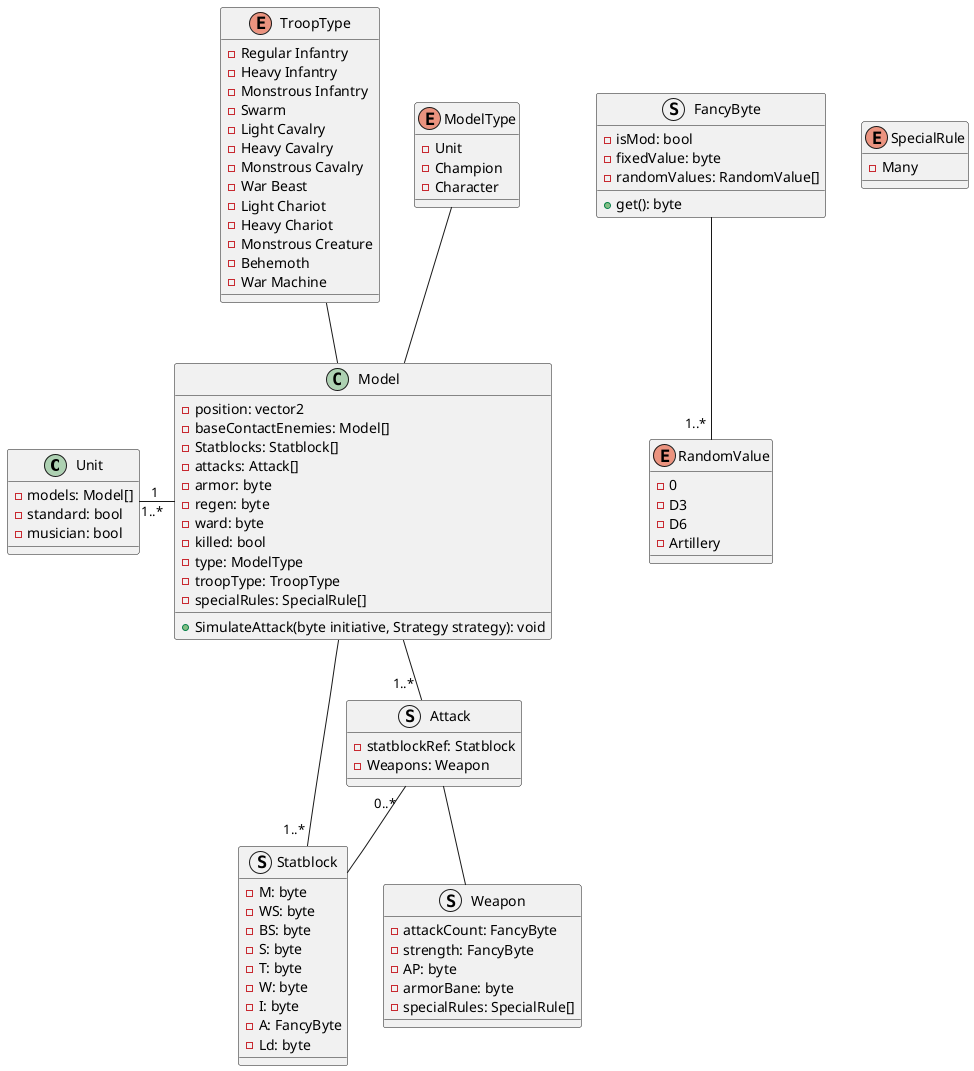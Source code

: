 ﻿@startuml
class Unit {
    - models: Model[]
    - standard: bool
    - musician: bool     
}

class Model {
    - position: vector2
    - baseContactEnemies: Model[]
    - Statblocks: Statblock[]
    - attacks: Attack[]
    - armor: byte
    - regen: byte
    - ward: byte
    - killed: bool
    - type: ModelType
    - troopType: TroopType
    - specialRules: SpecialRule[]
    
    + SimulateAttack(byte initiative, Strategy strategy): void
    
}

struct Statblock {
    - M: byte
    - WS: byte
    - BS: byte
    - S: byte
    - T: byte
    - W: byte
    - I: byte
    - A: FancyByte
    - Ld: byte
}

struct FancyByte {
    - isMod: bool
    - fixedValue: byte
    - randomValues: RandomValue[]
    
    + get(): byte
}

enum RandomValue {
    - 0
    - D3
    - D6
    - Artillery    
}

enum SpecialRule {
    - Many
}

enum TroopType {
    - Regular Infantry
    - Heavy Infantry
    - Monstrous Infantry
    - Swarm
    - Light Cavalry
    - Heavy Cavalry
    - Monstrous Cavalry
    - War Beast
    - Light Chariot
    - Heavy Chariot
    - Monstrous Creature
    - Behemoth
    - War Machine
}

enum ModelType {
    - Unit
    - Champion
    - Character 
}


struct Attack {
    - statblockRef: Statblock
    - Weapons: Weapon
}

struct Weapon {
    - attackCount: FancyByte
    - strength: FancyByte
    - AP: byte
    - armorBane: byte
    - specialRules: SpecialRule[]
}

Unit " 1 " -right- " 1..* " Model
Model -- " 1..* " Statblock
Model -- " 1..* " Attack
Attack " 0..* " -- Statblock
Attack -- Weapon
Model -up- ModelType
Model -up- TroopType
FancyByte -down- " 1..* " RandomValue
@enduml
